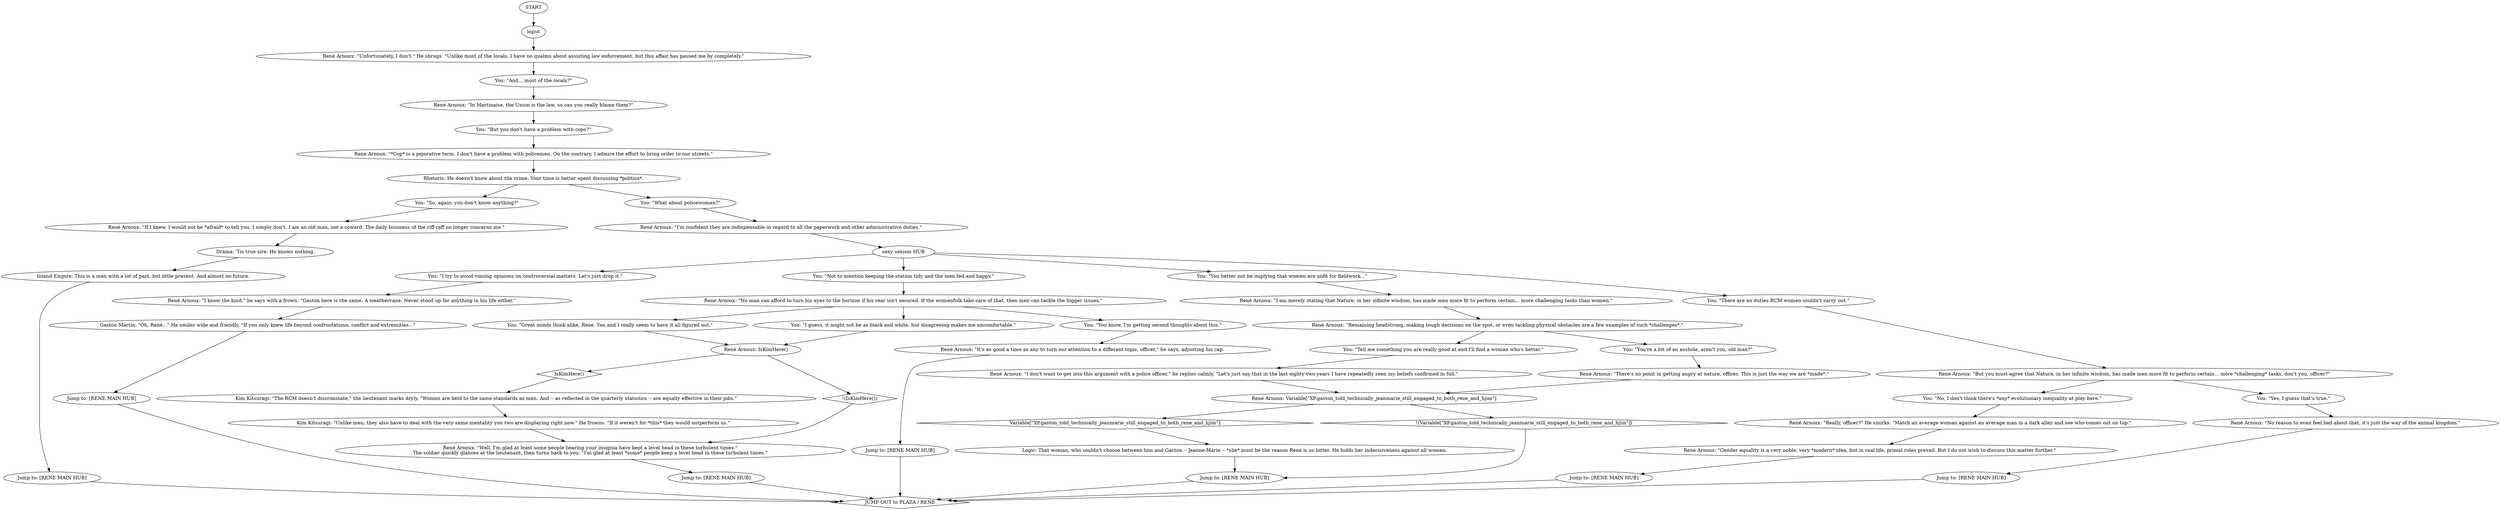 # PLAZA / RENE CASE MONEY RAT
# Asking about the case and discussing women.
# ==================================================
digraph G {
	  0 [label="START"];
	  1 [label="input"];
	  2 [label="Kim Kitsuragi: \"Unlike men, they also have to deal with the very same mentality you two are displaying right now.\" He frowns. \"If it weren't for *this* they would outperform us.\""];
	  3 [label="René Arnoux: \"I know the kind,\" he says with a frown. \"Gaston here is the same. A weathervane. Never stood up for anything in his life either.\""];
	  4 [label="You: \"I try to avoid voicing opinions on controversial matters. Let's just drop it.\""];
	  5 [label="You: \"Tell me something you are really good at and I'll find a woman who's better.\""];
	  6 [label="René Arnoux: \"Gender equality is a very noble, very *modern* idea, but in real life, primal roles prevail. But I do not wish to discuss this matter further.\""];
	  7 [label="René Arnoux: \"If I knew, I would not be *afraid* to tell you. I simply don't. I am an old man, not a coward. The daily business of the riff-raff no longer concerns me.\""];
	  8 [label="René Arnoux: \"But you must agree that Nature, in her infinite wisdom, has made men more fit to perform certain... more *challenging* tasks, don't you, officer?\""];
	  9 [label="Jump to: [RENE MAIN HUB]"];
	  10 [label="René Arnoux: Variable[\"XP.gaston_told_technically_jeanmarie_still_engaged_to_both_rene_and_hjim\"]"];
	  11 [label="Variable[\"XP.gaston_told_technically_jeanmarie_still_engaged_to_both_rene_and_hjim\"]", shape=diamond];
	  12 [label="!(Variable[\"XP.gaston_told_technically_jeanmarie_still_engaged_to_both_rene_and_hjim\"])", shape=diamond];
	  13 [label="Jump to: [RENE MAIN HUB]"];
	  14 [label="René Arnoux: \"It's as good a time as any to turn our attention to a different topic, officer,\" he says, adjusting his cap."];
	  15 [label="René Arnoux: \"Well, I'm glad at least some people bearing your insignia have kept a level head in these turbulent times.\"\nThe soldier quickly glances at the lieutenant, then turns back to you. \"I'm glad at least *some* people keep a level head in these turbulent times.\""];
	  16 [label="Drama: 'Tis true sire. He knows nothing."];
	  17 [label="Logic: That woman, who couldn't choose between him and Gaston -- Jeanne-Marie -- *she* must be the reason René is so bitter. He holds her indecisiveness against all women."];
	  18 [label="Jump to: [RENE MAIN HUB]"];
	  19 [label="Jump to: [RENE MAIN HUB]"];
	  20 [label="René Arnoux: \"In Martinaise, the Union is the law, so can you really blame them?\""];
	  21 [label="You: \"No, I don't think there's *any* evolutionary inequality at play here.\""];
	  22 [label="You: \"Not to mention keeping the station tidy and the men fed and happy.\""];
	  23 [label="You: \"You better not be implying that women are unfit for fieldwork...\""];
	  24 [label="René Arnoux: \"Remaining headstrong, making tough decisions on the spot, or even tackling physical obstacles are a few examples of such *challenges*.\""];
	  25 [label="René Arnoux: \"There's no point in getting angry at nature, officer. This is just the way we are *made*.\""];
	  27 [label="René Arnoux: \"I am merely stating that Nature, in her infinite wisdom, has made men more fit to perform certain... more challenging tasks than women.\""];
	  28 [label="You: \"So, again: you don't know anything?\""];
	  29 [label="You: \"Great minds think alike, René. You and I really seem to have it all figured out.\""];
	  30 [label="Kim Kitsuragi: \"The RCM doesn't discriminate,\" the lieutenant marks dryly. \"Women are held to the same standards as men. And -- as reflected in the quarterly statistics -- are equally effective in their jobs.\""];
	  31 [label="Jump to: [RENE MAIN HUB]"];
	  32 [label="René Arnoux: \"*Cop* is a pejorative term. I don't have a problem with policemen. On the contrary, I admire the effort to bring order to our streets.\""];
	  33 [label="You: \"There are no duties RCM women couldn't carry out.\""];
	  34 [label="René Arnoux: \"No man can afford to turn his eyes to the horizon if his rear isn't secured. If the womenfolk take care of that, then men can tackle the bigger issues.\""];
	  35 [label="You: \"Yes, I guess that's true.\""];
	  36 [label="You: \"What about policewomen?\""];
	  37 [label="You: \"I guess, it might not be as black and white, but disagreeing makes me uncomfortable.\""];
	  38 [label="Inland Empire: This is a man with a lot of past, but little present. And almost no future."];
	  39 [label="René Arnoux: \"I'm confident they are indispensable in regard to all the paperwork and other administrative duties.\""];
	  40 [label="You: \"And... most of the locals?\""];
	  41 [label="Jump to: [RENE MAIN HUB]"];
	  42 [label="Rhetoric: He doesn't know about the crime. Your time is better spent discussing *politics*."];
	  43 [label="René Arnoux: IsKimHere()"];
	  44 [label="IsKimHere()", shape=diamond];
	  45 [label="!(IsKimHere())", shape=diamond];
	  46 [label="René Arnoux: \"No reason to even feel bad about that, it's just the way of the animal kingdom.\""];
	  47 [label="Jump to: [RENE MAIN HUB]"];
	  48 [label="You: \"But you don't have a problem with cops?\""];
	  49 [label="You: \"You're a bit of an asshole, aren't you, old man?\""];
	  50 [label="René Arnoux: \"Really, officer?\" He smirks. \"Match an average woman against an average man in a dark alley and see who comes out on top.\""];
	  51 [label="René Arnoux: \"I don't want to get into this argument with a police officer,\" he replies calmly. \"Let's just say that in the last eighty-two years I have repeatedly seen my beliefs confirmed in full.\""];
	  52 [label="Gaston Martin: \"Oh, René...\" He smiles wide and friendly. \"If you only knew life beyond confrontations, conflict and extremities...\""];
	  53 [label="sexy sexism HUB"];
	  54 [label="You: \"You know, I'm getting second thoughts about this.\""];
	  55 [label="René Arnoux: \"Unfortunately, I don't.\" He shrugs. \"Unlike most of the locals, I have no qualms about assisting law enforcement, but this affair has passed me by completely.\""];
	  3830486 [label="JUMP OUT to PLAZA / RENE", shape=diamond];
	  0 -> 1
	  1 -> 55
	  2 -> 15
	  3 -> 52
	  4 -> 3
	  5 -> 51
	  6 -> 13
	  7 -> 16
	  8 -> 35
	  8 -> 21
	  9 -> 3830486
	  10 -> 11
	  10 -> 12
	  11 -> 17
	  12 -> 47
	  13 -> 3830486
	  14 -> 18
	  15 -> 19
	  16 -> 38
	  17 -> 47
	  18 -> 3830486
	  19 -> 3830486
	  20 -> 48
	  21 -> 50
	  22 -> 34
	  23 -> 27
	  24 -> 49
	  24 -> 5
	  25 -> 10
	  27 -> 24
	  28 -> 7
	  29 -> 43
	  30 -> 2
	  31 -> 3830486
	  32 -> 42
	  33 -> 8
	  34 -> 37
	  34 -> 29
	  34 -> 54
	  35 -> 46
	  36 -> 39
	  37 -> 43
	  38 -> 31
	  39 -> 53
	  40 -> 20
	  41 -> 3830486
	  42 -> 36
	  42 -> 28
	  43 -> 44
	  43 -> 45
	  44 -> 30
	  45 -> 15
	  46 -> 9
	  47 -> 3830486
	  48 -> 32
	  49 -> 25
	  50 -> 6
	  51 -> 10
	  52 -> 41
	  53 -> 33
	  53 -> 4
	  53 -> 22
	  53 -> 23
	  54 -> 14
	  55 -> 40
}

